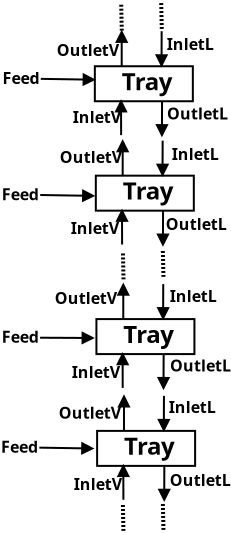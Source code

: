 <?xml version="1.0" encoding="UTF-8"?>
<dia:diagram xmlns:dia="http://www.lysator.liu.se/~alla/dia/">
  <dia:layer name="Background" visible="true">
    <dia:object type="Standard - Box" version="0" id="O0">
      <dia:attribute name="obj_pos">
        <dia:point val="20.45,20.2"/>
      </dia:attribute>
      <dia:attribute name="obj_bb">
        <dia:rectangle val="20.4,20.15;25.4,22"/>
      </dia:attribute>
      <dia:attribute name="elem_corner">
        <dia:point val="20.45,20.2"/>
      </dia:attribute>
      <dia:attribute name="elem_width">
        <dia:real val="4.9"/>
      </dia:attribute>
      <dia:attribute name="elem_height">
        <dia:real val="1.75"/>
      </dia:attribute>
      <dia:attribute name="show_background">
        <dia:boolean val="true"/>
      </dia:attribute>
    </dia:object>
    <dia:object type="Standard - Text" version="0" id="O1">
      <dia:attribute name="obj_pos">
        <dia:point val="21.793,21.396"/>
      </dia:attribute>
      <dia:attribute name="obj_bb">
        <dia:rectangle val="21.793,20.396;24.243,22.146"/>
      </dia:attribute>
      <dia:attribute name="text">
        <dia:composite type="text">
          <dia:attribute name="string">
            <dia:string>#Tray#</dia:string>
          </dia:attribute>
          <dia:attribute name="font">
            <dia:font family="sans" style="80" name="Helvetica"/>
          </dia:attribute>
          <dia:attribute name="height">
            <dia:real val="1.5"/>
          </dia:attribute>
          <dia:attribute name="pos">
            <dia:point val="21.793,21.396"/>
          </dia:attribute>
          <dia:attribute name="color">
            <dia:color val="#000000"/>
          </dia:attribute>
          <dia:attribute name="alignment">
            <dia:enum val="0"/>
          </dia:attribute>
        </dia:composite>
      </dia:attribute>
    </dia:object>
    <dia:object type="Standard - Line" version="0" id="O2">
      <dia:attribute name="obj_pos">
        <dia:point val="21.793,20.185"/>
      </dia:attribute>
      <dia:attribute name="obj_bb">
        <dia:rectangle val="21.293,18.384;22.293,20.235"/>
      </dia:attribute>
      <dia:attribute name="conn_endpoints">
        <dia:point val="21.793,20.185"/>
        <dia:point val="21.793,18.434"/>
      </dia:attribute>
      <dia:attribute name="numcp">
        <dia:int val="1"/>
      </dia:attribute>
      <dia:attribute name="end_arrow">
        <dia:enum val="3"/>
      </dia:attribute>
      <dia:attribute name="end_arrow_length">
        <dia:real val="0.5"/>
      </dia:attribute>
      <dia:attribute name="end_arrow_width">
        <dia:real val="0.5"/>
      </dia:attribute>
    </dia:object>
    <dia:object type="Standard - Line" version="0" id="O3">
      <dia:attribute name="obj_pos">
        <dia:point val="21.764,23.642"/>
      </dia:attribute>
      <dia:attribute name="obj_bb">
        <dia:rectangle val="21.26,21.858;22.26,23.692"/>
      </dia:attribute>
      <dia:attribute name="conn_endpoints">
        <dia:point val="21.764,23.642"/>
        <dia:point val="21.76,21.91"/>
      </dia:attribute>
      <dia:attribute name="numcp">
        <dia:int val="1"/>
      </dia:attribute>
      <dia:attribute name="end_arrow">
        <dia:enum val="3"/>
      </dia:attribute>
      <dia:attribute name="end_arrow_length">
        <dia:real val="0.5"/>
      </dia:attribute>
      <dia:attribute name="end_arrow_width">
        <dia:real val="0.5"/>
      </dia:attribute>
    </dia:object>
    <dia:object type="Standard - Line" version="0" id="O4">
      <dia:attribute name="obj_pos">
        <dia:point val="23.792,18.449"/>
      </dia:attribute>
      <dia:attribute name="obj_bb">
        <dia:rectangle val="23.285,18.399;24.285,20.252"/>
      </dia:attribute>
      <dia:attribute name="conn_endpoints">
        <dia:point val="23.792,18.449"/>
        <dia:point val="23.785,20.2"/>
      </dia:attribute>
      <dia:attribute name="numcp">
        <dia:int val="1"/>
      </dia:attribute>
      <dia:attribute name="end_arrow">
        <dia:enum val="3"/>
      </dia:attribute>
      <dia:attribute name="end_arrow_length">
        <dia:real val="0.5"/>
      </dia:attribute>
      <dia:attribute name="end_arrow_width">
        <dia:real val="0.5"/>
      </dia:attribute>
    </dia:object>
    <dia:object type="Standard - Line" version="0" id="O5">
      <dia:attribute name="obj_pos">
        <dia:point val="23.811,21.942"/>
      </dia:attribute>
      <dia:attribute name="obj_bb">
        <dia:rectangle val="23.305,21.892;24.305,23.745"/>
      </dia:attribute>
      <dia:attribute name="conn_endpoints">
        <dia:point val="23.811,21.942"/>
        <dia:point val="23.805,23.693"/>
      </dia:attribute>
      <dia:attribute name="numcp">
        <dia:int val="1"/>
      </dia:attribute>
      <dia:attribute name="end_arrow">
        <dia:enum val="3"/>
      </dia:attribute>
      <dia:attribute name="end_arrow_length">
        <dia:real val="0.5"/>
      </dia:attribute>
      <dia:attribute name="end_arrow_width">
        <dia:real val="0.5"/>
      </dia:attribute>
    </dia:object>
    <dia:object type="Standard - Box" version="0" id="O6">
      <dia:attribute name="obj_pos">
        <dia:point val="20.415,14.61"/>
      </dia:attribute>
      <dia:attribute name="obj_bb">
        <dia:rectangle val="20.364,14.559;25.364,16.41"/>
      </dia:attribute>
      <dia:attribute name="elem_corner">
        <dia:point val="20.415,14.61"/>
      </dia:attribute>
      <dia:attribute name="elem_width">
        <dia:real val="4.9"/>
      </dia:attribute>
      <dia:attribute name="elem_height">
        <dia:real val="1.75"/>
      </dia:attribute>
      <dia:attribute name="show_background">
        <dia:boolean val="true"/>
      </dia:attribute>
    </dia:object>
    <dia:object type="Standard - Text" version="0" id="O7">
      <dia:attribute name="obj_pos">
        <dia:point val="21.758,15.805"/>
      </dia:attribute>
      <dia:attribute name="obj_bb">
        <dia:rectangle val="21.758,14.805;24.208,16.555"/>
      </dia:attribute>
      <dia:attribute name="text">
        <dia:composite type="text">
          <dia:attribute name="string">
            <dia:string>#Tray#</dia:string>
          </dia:attribute>
          <dia:attribute name="font">
            <dia:font family="sans" style="80" name="Helvetica"/>
          </dia:attribute>
          <dia:attribute name="height">
            <dia:real val="1.5"/>
          </dia:attribute>
          <dia:attribute name="pos">
            <dia:point val="21.758,15.805"/>
          </dia:attribute>
          <dia:attribute name="color">
            <dia:color val="#000000"/>
          </dia:attribute>
          <dia:attribute name="alignment">
            <dia:enum val="0"/>
          </dia:attribute>
        </dia:composite>
      </dia:attribute>
    </dia:object>
    <dia:object type="Standard - Line" version="0" id="O8">
      <dia:attribute name="obj_pos">
        <dia:point val="21.758,14.594"/>
      </dia:attribute>
      <dia:attribute name="obj_bb">
        <dia:rectangle val="21.258,12.794;22.258,14.644"/>
      </dia:attribute>
      <dia:attribute name="conn_endpoints">
        <dia:point val="21.758,14.594"/>
        <dia:point val="21.758,12.844"/>
      </dia:attribute>
      <dia:attribute name="numcp">
        <dia:int val="1"/>
      </dia:attribute>
      <dia:attribute name="end_arrow">
        <dia:enum val="3"/>
      </dia:attribute>
      <dia:attribute name="end_arrow_length">
        <dia:real val="0.5"/>
      </dia:attribute>
      <dia:attribute name="end_arrow_width">
        <dia:real val="0.5"/>
      </dia:attribute>
    </dia:object>
    <dia:object type="Standard - Line" version="0" id="O9">
      <dia:attribute name="obj_pos">
        <dia:point val="21.729,18.052"/>
      </dia:attribute>
      <dia:attribute name="obj_bb">
        <dia:rectangle val="21.225,16.268;22.225,18.102"/>
      </dia:attribute>
      <dia:attribute name="conn_endpoints">
        <dia:point val="21.729,18.052"/>
        <dia:point val="21.725,16.319"/>
      </dia:attribute>
      <dia:attribute name="numcp">
        <dia:int val="1"/>
      </dia:attribute>
      <dia:attribute name="end_arrow">
        <dia:enum val="3"/>
      </dia:attribute>
      <dia:attribute name="end_arrow_length">
        <dia:real val="0.5"/>
      </dia:attribute>
      <dia:attribute name="end_arrow_width">
        <dia:real val="0.5"/>
      </dia:attribute>
    </dia:object>
    <dia:object type="Standard - Line" version="0" id="O10">
      <dia:attribute name="obj_pos">
        <dia:point val="23.756,12.858"/>
      </dia:attribute>
      <dia:attribute name="obj_bb">
        <dia:rectangle val="23.25,12.808;24.25,14.661"/>
      </dia:attribute>
      <dia:attribute name="conn_endpoints">
        <dia:point val="23.756,12.858"/>
        <dia:point val="23.75,14.61"/>
      </dia:attribute>
      <dia:attribute name="numcp">
        <dia:int val="1"/>
      </dia:attribute>
      <dia:attribute name="end_arrow">
        <dia:enum val="3"/>
      </dia:attribute>
      <dia:attribute name="end_arrow_length">
        <dia:real val="0.5"/>
      </dia:attribute>
      <dia:attribute name="end_arrow_width">
        <dia:real val="0.5"/>
      </dia:attribute>
    </dia:object>
    <dia:object type="Standard - Line" version="0" id="O11">
      <dia:attribute name="obj_pos">
        <dia:point val="23.776,16.351"/>
      </dia:attribute>
      <dia:attribute name="obj_bb">
        <dia:rectangle val="23.269,16.301;24.27,18.154"/>
      </dia:attribute>
      <dia:attribute name="conn_endpoints">
        <dia:point val="23.776,16.351"/>
        <dia:point val="23.769,18.103"/>
      </dia:attribute>
      <dia:attribute name="numcp">
        <dia:int val="1"/>
      </dia:attribute>
      <dia:attribute name="end_arrow">
        <dia:enum val="3"/>
      </dia:attribute>
      <dia:attribute name="end_arrow_length">
        <dia:real val="0.5"/>
      </dia:attribute>
      <dia:attribute name="end_arrow_width">
        <dia:real val="0.5"/>
      </dia:attribute>
    </dia:object>
    <dia:object type="Standard - Box" version="0" id="O12">
      <dia:attribute name="obj_pos">
        <dia:point val="20.385,7.439"/>
      </dia:attribute>
      <dia:attribute name="obj_bb">
        <dia:rectangle val="20.335,7.389;25.335,9.239"/>
      </dia:attribute>
      <dia:attribute name="elem_corner">
        <dia:point val="20.385,7.439"/>
      </dia:attribute>
      <dia:attribute name="elem_width">
        <dia:real val="4.9"/>
      </dia:attribute>
      <dia:attribute name="elem_height">
        <dia:real val="1.75"/>
      </dia:attribute>
      <dia:attribute name="show_background">
        <dia:boolean val="true"/>
      </dia:attribute>
    </dia:object>
    <dia:object type="Standard - Text" version="0" id="O13">
      <dia:attribute name="obj_pos">
        <dia:point val="21.728,8.635"/>
      </dia:attribute>
      <dia:attribute name="obj_bb">
        <dia:rectangle val="21.728,7.635;24.178,9.385"/>
      </dia:attribute>
      <dia:attribute name="text">
        <dia:composite type="text">
          <dia:attribute name="string">
            <dia:string>#Tray#</dia:string>
          </dia:attribute>
          <dia:attribute name="font">
            <dia:font family="sans" style="80" name="Helvetica"/>
          </dia:attribute>
          <dia:attribute name="height">
            <dia:real val="1.5"/>
          </dia:attribute>
          <dia:attribute name="pos">
            <dia:point val="21.728,8.635"/>
          </dia:attribute>
          <dia:attribute name="color">
            <dia:color val="#000000"/>
          </dia:attribute>
          <dia:attribute name="alignment">
            <dia:enum val="0"/>
          </dia:attribute>
        </dia:composite>
      </dia:attribute>
    </dia:object>
    <dia:object type="Standard - Line" version="0" id="O14">
      <dia:attribute name="obj_pos">
        <dia:point val="21.728,7.424"/>
      </dia:attribute>
      <dia:attribute name="obj_bb">
        <dia:rectangle val="21.228,5.623;22.228,7.474"/>
      </dia:attribute>
      <dia:attribute name="conn_endpoints">
        <dia:point val="21.728,7.424"/>
        <dia:point val="21.728,5.673"/>
      </dia:attribute>
      <dia:attribute name="numcp">
        <dia:int val="1"/>
      </dia:attribute>
      <dia:attribute name="end_arrow">
        <dia:enum val="3"/>
      </dia:attribute>
      <dia:attribute name="end_arrow_length">
        <dia:real val="0.5"/>
      </dia:attribute>
      <dia:attribute name="end_arrow_width">
        <dia:real val="0.5"/>
      </dia:attribute>
    </dia:object>
    <dia:object type="Standard - Line" version="0" id="O15">
      <dia:attribute name="obj_pos">
        <dia:point val="21.699,10.881"/>
      </dia:attribute>
      <dia:attribute name="obj_bb">
        <dia:rectangle val="21.195,9.097;22.195,10.931"/>
      </dia:attribute>
      <dia:attribute name="conn_endpoints">
        <dia:point val="21.699,10.881"/>
        <dia:point val="21.695,9.149"/>
      </dia:attribute>
      <dia:attribute name="numcp">
        <dia:int val="1"/>
      </dia:attribute>
      <dia:attribute name="end_arrow">
        <dia:enum val="3"/>
      </dia:attribute>
      <dia:attribute name="end_arrow_length">
        <dia:real val="0.5"/>
      </dia:attribute>
      <dia:attribute name="end_arrow_width">
        <dia:real val="0.5"/>
      </dia:attribute>
    </dia:object>
    <dia:object type="Standard - Line" version="0" id="O16">
      <dia:attribute name="obj_pos">
        <dia:point val="23.727,5.688"/>
      </dia:attribute>
      <dia:attribute name="obj_bb">
        <dia:rectangle val="23.22,5.638;24.221,7.491"/>
      </dia:attribute>
      <dia:attribute name="conn_endpoints">
        <dia:point val="23.727,5.688"/>
        <dia:point val="23.72,7.439"/>
      </dia:attribute>
      <dia:attribute name="numcp">
        <dia:int val="1"/>
      </dia:attribute>
      <dia:attribute name="end_arrow">
        <dia:enum val="3"/>
      </dia:attribute>
      <dia:attribute name="end_arrow_length">
        <dia:real val="0.5"/>
      </dia:attribute>
      <dia:attribute name="end_arrow_width">
        <dia:real val="0.5"/>
      </dia:attribute>
    </dia:object>
    <dia:object type="Standard - Line" version="0" id="O17">
      <dia:attribute name="obj_pos">
        <dia:point val="23.747,9.181"/>
      </dia:attribute>
      <dia:attribute name="obj_bb">
        <dia:rectangle val="23.24,9.131;24.24,10.984"/>
      </dia:attribute>
      <dia:attribute name="conn_endpoints">
        <dia:point val="23.747,9.181"/>
        <dia:point val="23.74,10.932"/>
      </dia:attribute>
      <dia:attribute name="numcp">
        <dia:int val="1"/>
      </dia:attribute>
      <dia:attribute name="end_arrow">
        <dia:enum val="3"/>
      </dia:attribute>
      <dia:attribute name="end_arrow_length">
        <dia:real val="0.5"/>
      </dia:attribute>
      <dia:attribute name="end_arrow_width">
        <dia:real val="0.5"/>
      </dia:attribute>
    </dia:object>
    <dia:object type="Standard - Line" version="0" id="O18">
      <dia:attribute name="obj_pos">
        <dia:point val="21.741,11.329"/>
      </dia:attribute>
      <dia:attribute name="obj_bb">
        <dia:rectangle val="21.639,11.227;21.873,12.725"/>
      </dia:attribute>
      <dia:attribute name="conn_endpoints">
        <dia:point val="21.741,11.329"/>
        <dia:point val="21.77,12.623"/>
      </dia:attribute>
      <dia:attribute name="numcp">
        <dia:int val="1"/>
      </dia:attribute>
      <dia:attribute name="line_width">
        <dia:real val="0.2"/>
      </dia:attribute>
      <dia:attribute name="line_style">
        <dia:enum val="4"/>
      </dia:attribute>
    </dia:object>
    <dia:object type="Standard - Line" version="0" id="O19">
      <dia:attribute name="obj_pos">
        <dia:point val="23.738,11.205"/>
      </dia:attribute>
      <dia:attribute name="obj_bb">
        <dia:rectangle val="23.636,11.103;23.869,12.601"/>
      </dia:attribute>
      <dia:attribute name="conn_endpoints">
        <dia:point val="23.738,11.205"/>
        <dia:point val="23.767,12.499"/>
      </dia:attribute>
      <dia:attribute name="numcp">
        <dia:int val="1"/>
      </dia:attribute>
      <dia:attribute name="line_width">
        <dia:real val="0.2"/>
      </dia:attribute>
      <dia:attribute name="line_style">
        <dia:enum val="4"/>
      </dia:attribute>
    </dia:object>
    <dia:object type="Standard - Box" version="0" id="O20">
      <dia:attribute name="obj_pos">
        <dia:point val="20.336,1.968"/>
      </dia:attribute>
      <dia:attribute name="obj_bb">
        <dia:rectangle val="20.286,1.918;25.286,3.768"/>
      </dia:attribute>
      <dia:attribute name="elem_corner">
        <dia:point val="20.336,1.968"/>
      </dia:attribute>
      <dia:attribute name="elem_width">
        <dia:real val="4.9"/>
      </dia:attribute>
      <dia:attribute name="elem_height">
        <dia:real val="1.75"/>
      </dia:attribute>
      <dia:attribute name="show_background">
        <dia:boolean val="true"/>
      </dia:attribute>
    </dia:object>
    <dia:object type="Standard - Text" version="0" id="O21">
      <dia:attribute name="obj_pos">
        <dia:point val="21.679,3.164"/>
      </dia:attribute>
      <dia:attribute name="obj_bb">
        <dia:rectangle val="21.679,2.164;24.129,3.914"/>
      </dia:attribute>
      <dia:attribute name="text">
        <dia:composite type="text">
          <dia:attribute name="string">
            <dia:string>#Tray#</dia:string>
          </dia:attribute>
          <dia:attribute name="font">
            <dia:font family="sans" style="80" name="Helvetica"/>
          </dia:attribute>
          <dia:attribute name="height">
            <dia:real val="1.5"/>
          </dia:attribute>
          <dia:attribute name="pos">
            <dia:point val="21.679,3.164"/>
          </dia:attribute>
          <dia:attribute name="color">
            <dia:color val="#000000"/>
          </dia:attribute>
          <dia:attribute name="alignment">
            <dia:enum val="0"/>
          </dia:attribute>
        </dia:composite>
      </dia:attribute>
    </dia:object>
    <dia:object type="Standard - Line" version="0" id="O22">
      <dia:attribute name="obj_pos">
        <dia:point val="21.679,1.953"/>
      </dia:attribute>
      <dia:attribute name="obj_bb">
        <dia:rectangle val="21.179,0.153;22.179,2.003"/>
      </dia:attribute>
      <dia:attribute name="conn_endpoints">
        <dia:point val="21.679,1.953"/>
        <dia:point val="21.679,0.203"/>
      </dia:attribute>
      <dia:attribute name="numcp">
        <dia:int val="1"/>
      </dia:attribute>
      <dia:attribute name="end_arrow">
        <dia:enum val="3"/>
      </dia:attribute>
      <dia:attribute name="end_arrow_length">
        <dia:real val="0.5"/>
      </dia:attribute>
      <dia:attribute name="end_arrow_width">
        <dia:real val="0.5"/>
      </dia:attribute>
    </dia:object>
    <dia:object type="Standard - Line" version="0" id="O23">
      <dia:attribute name="obj_pos">
        <dia:point val="21.65,5.411"/>
      </dia:attribute>
      <dia:attribute name="obj_bb">
        <dia:rectangle val="21.146,3.627;22.146,5.461"/>
      </dia:attribute>
      <dia:attribute name="conn_endpoints">
        <dia:point val="21.65,5.411"/>
        <dia:point val="21.646,3.678"/>
      </dia:attribute>
      <dia:attribute name="numcp">
        <dia:int val="1"/>
      </dia:attribute>
      <dia:attribute name="end_arrow">
        <dia:enum val="3"/>
      </dia:attribute>
      <dia:attribute name="end_arrow_length">
        <dia:real val="0.5"/>
      </dia:attribute>
      <dia:attribute name="end_arrow_width">
        <dia:real val="0.5"/>
      </dia:attribute>
    </dia:object>
    <dia:object type="Standard - Line" version="0" id="O24">
      <dia:attribute name="obj_pos">
        <dia:point val="23.677,0.217"/>
      </dia:attribute>
      <dia:attribute name="obj_bb">
        <dia:rectangle val="23.171,0.167;24.171,2.02"/>
      </dia:attribute>
      <dia:attribute name="conn_endpoints">
        <dia:point val="23.677,0.217"/>
        <dia:point val="23.671,1.968"/>
      </dia:attribute>
      <dia:attribute name="numcp">
        <dia:int val="1"/>
      </dia:attribute>
      <dia:attribute name="end_arrow">
        <dia:enum val="3"/>
      </dia:attribute>
      <dia:attribute name="end_arrow_length">
        <dia:real val="0.5"/>
      </dia:attribute>
      <dia:attribute name="end_arrow_width">
        <dia:real val="0.5"/>
      </dia:attribute>
    </dia:object>
    <dia:object type="Standard - Line" version="0" id="O25">
      <dia:attribute name="obj_pos">
        <dia:point val="23.697,3.71"/>
      </dia:attribute>
      <dia:attribute name="obj_bb">
        <dia:rectangle val="23.19,3.66;24.191,5.513"/>
      </dia:attribute>
      <dia:attribute name="conn_endpoints">
        <dia:point val="23.697,3.71"/>
        <dia:point val="23.69,5.461"/>
      </dia:attribute>
      <dia:attribute name="numcp">
        <dia:int val="1"/>
      </dia:attribute>
      <dia:attribute name="end_arrow">
        <dia:enum val="3"/>
      </dia:attribute>
      <dia:attribute name="end_arrow_length">
        <dia:real val="0.5"/>
      </dia:attribute>
      <dia:attribute name="end_arrow_width">
        <dia:real val="0.5"/>
      </dia:attribute>
    </dia:object>
    <dia:object type="Standard - Line" version="0" id="O26">
      <dia:attribute name="obj_pos">
        <dia:point val="23.738,23.855"/>
      </dia:attribute>
      <dia:attribute name="obj_bb">
        <dia:rectangle val="23.636,23.753;23.869,25.251"/>
      </dia:attribute>
      <dia:attribute name="conn_endpoints">
        <dia:point val="23.738,23.855"/>
        <dia:point val="23.767,25.149"/>
      </dia:attribute>
      <dia:attribute name="numcp">
        <dia:int val="1"/>
      </dia:attribute>
      <dia:attribute name="line_width">
        <dia:real val="0.2"/>
      </dia:attribute>
      <dia:attribute name="line_style">
        <dia:enum val="4"/>
      </dia:attribute>
    </dia:object>
    <dia:object type="Standard - Line" version="0" id="O27">
      <dia:attribute name="obj_pos">
        <dia:point val="21.738,23.905"/>
      </dia:attribute>
      <dia:attribute name="obj_bb">
        <dia:rectangle val="21.636,23.803;21.869,25.301"/>
      </dia:attribute>
      <dia:attribute name="conn_endpoints">
        <dia:point val="21.738,23.905"/>
        <dia:point val="21.767,25.199"/>
      </dia:attribute>
      <dia:attribute name="numcp">
        <dia:int val="1"/>
      </dia:attribute>
      <dia:attribute name="line_width">
        <dia:real val="0.2"/>
      </dia:attribute>
      <dia:attribute name="line_style">
        <dia:enum val="4"/>
      </dia:attribute>
    </dia:object>
    <dia:object type="Standard - Line" version="0" id="O28">
      <dia:attribute name="obj_pos">
        <dia:point val="23.654,-1.192"/>
      </dia:attribute>
      <dia:attribute name="obj_bb">
        <dia:rectangle val="23.552,-1.295;23.786,0.204"/>
      </dia:attribute>
      <dia:attribute name="conn_endpoints">
        <dia:point val="23.654,-1.192"/>
        <dia:point val="23.683,0.102"/>
      </dia:attribute>
      <dia:attribute name="numcp">
        <dia:int val="1"/>
      </dia:attribute>
      <dia:attribute name="line_width">
        <dia:real val="0.2"/>
      </dia:attribute>
      <dia:attribute name="line_style">
        <dia:enum val="4"/>
      </dia:attribute>
    </dia:object>
    <dia:object type="Standard - Line" version="0" id="O29">
      <dia:attribute name="obj_pos">
        <dia:point val="21.654,-1.109"/>
      </dia:attribute>
      <dia:attribute name="obj_bb">
        <dia:rectangle val="21.552,-1.211;21.786,0.288"/>
      </dia:attribute>
      <dia:attribute name="conn_endpoints">
        <dia:point val="21.654,-1.109"/>
        <dia:point val="21.683,0.186"/>
      </dia:attribute>
      <dia:attribute name="numcp">
        <dia:int val="1"/>
      </dia:attribute>
      <dia:attribute name="line_width">
        <dia:real val="0.2"/>
      </dia:attribute>
      <dia:attribute name="line_style">
        <dia:enum val="4"/>
      </dia:attribute>
    </dia:object>
    <dia:object type="Standard - Text" version="0" id="O30">
      <dia:attribute name="obj_pos">
        <dia:point val="23.886,10.155"/>
      </dia:attribute>
      <dia:attribute name="obj_bb">
        <dia:rectangle val="23.886,9.505;26.736,10.705"/>
      </dia:attribute>
      <dia:attribute name="text">
        <dia:composite type="text">
          <dia:attribute name="string">
            <dia:string>#OutletL#</dia:string>
          </dia:attribute>
          <dia:attribute name="font">
            <dia:font family="sans" style="80" name="Helvetica"/>
          </dia:attribute>
          <dia:attribute name="height">
            <dia:real val="1"/>
          </dia:attribute>
          <dia:attribute name="pos">
            <dia:point val="23.886,10.155"/>
          </dia:attribute>
          <dia:attribute name="color">
            <dia:color val="#000000"/>
          </dia:attribute>
          <dia:attribute name="alignment">
            <dia:enum val="0"/>
          </dia:attribute>
        </dia:composite>
      </dia:attribute>
    </dia:object>
    <dia:object type="Standard - Text" version="0" id="O31">
      <dia:attribute name="obj_pos">
        <dia:point val="18.586,6.805"/>
      </dia:attribute>
      <dia:attribute name="obj_bb">
        <dia:rectangle val="18.586,6.155;21.536,7.355"/>
      </dia:attribute>
      <dia:attribute name="text">
        <dia:composite type="text">
          <dia:attribute name="string">
            <dia:string>#OutletV#</dia:string>
          </dia:attribute>
          <dia:attribute name="font">
            <dia:font family="sans" style="80" name="Helvetica"/>
          </dia:attribute>
          <dia:attribute name="height">
            <dia:real val="1"/>
          </dia:attribute>
          <dia:attribute name="pos">
            <dia:point val="18.586,6.805"/>
          </dia:attribute>
          <dia:attribute name="color">
            <dia:color val="#000000"/>
          </dia:attribute>
          <dia:attribute name="alignment">
            <dia:enum val="0"/>
          </dia:attribute>
        </dia:composite>
      </dia:attribute>
    </dia:object>
    <dia:object type="Standard - Text" version="0" id="O32">
      <dia:attribute name="obj_pos">
        <dia:point val="24.186,6.655"/>
      </dia:attribute>
      <dia:attribute name="obj_bb">
        <dia:rectangle val="24.186,6.005;26.336,7.205"/>
      </dia:attribute>
      <dia:attribute name="text">
        <dia:composite type="text">
          <dia:attribute name="string">
            <dia:string>#InletL#</dia:string>
          </dia:attribute>
          <dia:attribute name="font">
            <dia:font family="sans" style="80" name="Helvetica"/>
          </dia:attribute>
          <dia:attribute name="height">
            <dia:real val="1"/>
          </dia:attribute>
          <dia:attribute name="pos">
            <dia:point val="24.186,6.655"/>
          </dia:attribute>
          <dia:attribute name="color">
            <dia:color val="#000000"/>
          </dia:attribute>
          <dia:attribute name="alignment">
            <dia:enum val="0"/>
          </dia:attribute>
        </dia:composite>
      </dia:attribute>
    </dia:object>
    <dia:object type="Standard - Text" version="0" id="O33">
      <dia:attribute name="obj_pos">
        <dia:point val="19.136,10.355"/>
      </dia:attribute>
      <dia:attribute name="obj_bb">
        <dia:rectangle val="19.136,9.705;21.386,10.905"/>
      </dia:attribute>
      <dia:attribute name="text">
        <dia:composite type="text">
          <dia:attribute name="string">
            <dia:string>#InletV#</dia:string>
          </dia:attribute>
          <dia:attribute name="font">
            <dia:font family="sans" style="80" name="Helvetica"/>
          </dia:attribute>
          <dia:attribute name="height">
            <dia:real val="1"/>
          </dia:attribute>
          <dia:attribute name="pos">
            <dia:point val="19.136,10.355"/>
          </dia:attribute>
          <dia:attribute name="color">
            <dia:color val="#000000"/>
          </dia:attribute>
          <dia:attribute name="alignment">
            <dia:enum val="0"/>
          </dia:attribute>
        </dia:composite>
      </dia:attribute>
    </dia:object>
    <dia:object type="Standard - Text" version="0" id="O34">
      <dia:attribute name="obj_pos">
        <dia:point val="18.436,1.455"/>
      </dia:attribute>
      <dia:attribute name="obj_bb">
        <dia:rectangle val="18.436,0.805;21.386,2.005"/>
      </dia:attribute>
      <dia:attribute name="text">
        <dia:composite type="text">
          <dia:attribute name="string">
            <dia:string>#OutletV#</dia:string>
          </dia:attribute>
          <dia:attribute name="font">
            <dia:font family="sans" style="80" name="Helvetica"/>
          </dia:attribute>
          <dia:attribute name="height">
            <dia:real val="1"/>
          </dia:attribute>
          <dia:attribute name="pos">
            <dia:point val="18.436,1.455"/>
          </dia:attribute>
          <dia:attribute name="color">
            <dia:color val="#000000"/>
          </dia:attribute>
          <dia:attribute name="alignment">
            <dia:enum val="0"/>
          </dia:attribute>
        </dia:composite>
      </dia:attribute>
    </dia:object>
    <dia:object type="Standard - Text" version="0" id="O35">
      <dia:attribute name="obj_pos">
        <dia:point val="19.236,4.805"/>
      </dia:attribute>
      <dia:attribute name="obj_bb">
        <dia:rectangle val="19.236,4.155;21.486,5.355"/>
      </dia:attribute>
      <dia:attribute name="text">
        <dia:composite type="text">
          <dia:attribute name="string">
            <dia:string>#InletV#</dia:string>
          </dia:attribute>
          <dia:attribute name="font">
            <dia:font family="sans" style="80" name="Helvetica"/>
          </dia:attribute>
          <dia:attribute name="height">
            <dia:real val="1"/>
          </dia:attribute>
          <dia:attribute name="pos">
            <dia:point val="19.236,4.805"/>
          </dia:attribute>
          <dia:attribute name="color">
            <dia:color val="#000000"/>
          </dia:attribute>
          <dia:attribute name="alignment">
            <dia:enum val="0"/>
          </dia:attribute>
        </dia:composite>
      </dia:attribute>
    </dia:object>
    <dia:object type="Standard - Text" version="0" id="O36">
      <dia:attribute name="obj_pos">
        <dia:point val="23.936,1.155"/>
      </dia:attribute>
      <dia:attribute name="obj_bb">
        <dia:rectangle val="23.936,0.505;26.086,1.705"/>
      </dia:attribute>
      <dia:attribute name="text">
        <dia:composite type="text">
          <dia:attribute name="string">
            <dia:string>#InletL#</dia:string>
          </dia:attribute>
          <dia:attribute name="font">
            <dia:font family="sans" style="80" name="Helvetica"/>
          </dia:attribute>
          <dia:attribute name="height">
            <dia:real val="1"/>
          </dia:attribute>
          <dia:attribute name="pos">
            <dia:point val="23.936,1.155"/>
          </dia:attribute>
          <dia:attribute name="color">
            <dia:color val="#000000"/>
          </dia:attribute>
          <dia:attribute name="alignment">
            <dia:enum val="0"/>
          </dia:attribute>
        </dia:composite>
      </dia:attribute>
    </dia:object>
    <dia:object type="Standard - Text" version="0" id="O37">
      <dia:attribute name="obj_pos">
        <dia:point val="23.944,4.636"/>
      </dia:attribute>
      <dia:attribute name="obj_bb">
        <dia:rectangle val="23.944,3.986;26.794,5.186"/>
      </dia:attribute>
      <dia:attribute name="text">
        <dia:composite type="text">
          <dia:attribute name="string">
            <dia:string>#OutletL#</dia:string>
          </dia:attribute>
          <dia:attribute name="font">
            <dia:font family="sans" style="80" name="Helvetica"/>
          </dia:attribute>
          <dia:attribute name="height">
            <dia:real val="1"/>
          </dia:attribute>
          <dia:attribute name="pos">
            <dia:point val="23.944,4.636"/>
          </dia:attribute>
          <dia:attribute name="color">
            <dia:color val="#000000"/>
          </dia:attribute>
          <dia:attribute name="alignment">
            <dia:enum val="0"/>
          </dia:attribute>
        </dia:composite>
      </dia:attribute>
    </dia:object>
    <dia:object type="Standard - Text" version="0" id="O38">
      <dia:attribute name="obj_pos">
        <dia:point val="19.286,23.155"/>
      </dia:attribute>
      <dia:attribute name="obj_bb">
        <dia:rectangle val="19.286,22.505;21.536,23.705"/>
      </dia:attribute>
      <dia:attribute name="text">
        <dia:composite type="text">
          <dia:attribute name="string">
            <dia:string>#InletV#</dia:string>
          </dia:attribute>
          <dia:attribute name="font">
            <dia:font family="sans" style="80" name="Helvetica"/>
          </dia:attribute>
          <dia:attribute name="height">
            <dia:real val="1"/>
          </dia:attribute>
          <dia:attribute name="pos">
            <dia:point val="19.286,23.155"/>
          </dia:attribute>
          <dia:attribute name="color">
            <dia:color val="#000000"/>
          </dia:attribute>
          <dia:attribute name="alignment">
            <dia:enum val="0"/>
          </dia:attribute>
        </dia:composite>
      </dia:attribute>
    </dia:object>
    <dia:object type="Standard - Text" version="0" id="O39">
      <dia:attribute name="obj_pos">
        <dia:point val="18.336,13.855"/>
      </dia:attribute>
      <dia:attribute name="obj_bb">
        <dia:rectangle val="18.336,13.205;21.286,14.405"/>
      </dia:attribute>
      <dia:attribute name="text">
        <dia:composite type="text">
          <dia:attribute name="string">
            <dia:string>#OutletV#</dia:string>
          </dia:attribute>
          <dia:attribute name="font">
            <dia:font family="sans" style="80" name="Helvetica"/>
          </dia:attribute>
          <dia:attribute name="height">
            <dia:real val="1"/>
          </dia:attribute>
          <dia:attribute name="pos">
            <dia:point val="18.336,13.855"/>
          </dia:attribute>
          <dia:attribute name="color">
            <dia:color val="#000000"/>
          </dia:attribute>
          <dia:attribute name="alignment">
            <dia:enum val="0"/>
          </dia:attribute>
        </dia:composite>
      </dia:attribute>
    </dia:object>
    <dia:object type="Standard - Text" version="0" id="O40">
      <dia:attribute name="obj_pos">
        <dia:point val="19.186,17.555"/>
      </dia:attribute>
      <dia:attribute name="obj_bb">
        <dia:rectangle val="19.186,16.905;21.436,18.105"/>
      </dia:attribute>
      <dia:attribute name="text">
        <dia:composite type="text">
          <dia:attribute name="string">
            <dia:string>#InletV#</dia:string>
          </dia:attribute>
          <dia:attribute name="font">
            <dia:font family="sans" style="80" name="Helvetica"/>
          </dia:attribute>
          <dia:attribute name="height">
            <dia:real val="1"/>
          </dia:attribute>
          <dia:attribute name="pos">
            <dia:point val="19.186,17.555"/>
          </dia:attribute>
          <dia:attribute name="color">
            <dia:color val="#000000"/>
          </dia:attribute>
          <dia:attribute name="alignment">
            <dia:enum val="0"/>
          </dia:attribute>
        </dia:composite>
      </dia:attribute>
    </dia:object>
    <dia:object type="Standard - Text" version="0" id="O41">
      <dia:attribute name="obj_pos">
        <dia:point val="18.536,19.592"/>
      </dia:attribute>
      <dia:attribute name="obj_bb">
        <dia:rectangle val="18.536,18.942;21.486,20.142"/>
      </dia:attribute>
      <dia:attribute name="text">
        <dia:composite type="text">
          <dia:attribute name="string">
            <dia:string>#OutletV#</dia:string>
          </dia:attribute>
          <dia:attribute name="font">
            <dia:font family="sans" style="80" name="Helvetica"/>
          </dia:attribute>
          <dia:attribute name="height">
            <dia:real val="1"/>
          </dia:attribute>
          <dia:attribute name="pos">
            <dia:point val="18.536,19.592"/>
          </dia:attribute>
          <dia:attribute name="color">
            <dia:color val="#000000"/>
          </dia:attribute>
          <dia:attribute name="alignment">
            <dia:enum val="0"/>
          </dia:attribute>
        </dia:composite>
      </dia:attribute>
    </dia:object>
    <dia:object type="Standard - Text" version="0" id="O42">
      <dia:attribute name="obj_pos">
        <dia:point val="24.086,22.955"/>
      </dia:attribute>
      <dia:attribute name="obj_bb">
        <dia:rectangle val="24.086,22.305;26.936,23.505"/>
      </dia:attribute>
      <dia:attribute name="text">
        <dia:composite type="text">
          <dia:attribute name="string">
            <dia:string>#OutletL#</dia:string>
          </dia:attribute>
          <dia:attribute name="font">
            <dia:font family="sans" style="80" name="Helvetica"/>
          </dia:attribute>
          <dia:attribute name="height">
            <dia:real val="1"/>
          </dia:attribute>
          <dia:attribute name="pos">
            <dia:point val="24.086,22.955"/>
          </dia:attribute>
          <dia:attribute name="color">
            <dia:color val="#000000"/>
          </dia:attribute>
          <dia:attribute name="alignment">
            <dia:enum val="0"/>
          </dia:attribute>
        </dia:composite>
      </dia:attribute>
    </dia:object>
    <dia:object type="Standard - Text" version="0" id="O43">
      <dia:attribute name="obj_pos">
        <dia:point val="24.036,19.305"/>
      </dia:attribute>
      <dia:attribute name="obj_bb">
        <dia:rectangle val="24.036,18.655;26.186,19.855"/>
      </dia:attribute>
      <dia:attribute name="text">
        <dia:composite type="text">
          <dia:attribute name="string">
            <dia:string>#InletL#</dia:string>
          </dia:attribute>
          <dia:attribute name="font">
            <dia:font family="sans" style="80" name="Helvetica"/>
          </dia:attribute>
          <dia:attribute name="height">
            <dia:real val="1"/>
          </dia:attribute>
          <dia:attribute name="pos">
            <dia:point val="24.036,19.305"/>
          </dia:attribute>
          <dia:attribute name="color">
            <dia:color val="#000000"/>
          </dia:attribute>
          <dia:attribute name="alignment">
            <dia:enum val="0"/>
          </dia:attribute>
        </dia:composite>
      </dia:attribute>
    </dia:object>
    <dia:object type="Standard - Text" version="0" id="O44">
      <dia:attribute name="obj_pos">
        <dia:point val="24.086,13.755"/>
      </dia:attribute>
      <dia:attribute name="obj_bb">
        <dia:rectangle val="24.086,13.105;26.236,14.305"/>
      </dia:attribute>
      <dia:attribute name="text">
        <dia:composite type="text">
          <dia:attribute name="string">
            <dia:string>#InletL#</dia:string>
          </dia:attribute>
          <dia:attribute name="font">
            <dia:font family="sans" style="80" name="Helvetica"/>
          </dia:attribute>
          <dia:attribute name="height">
            <dia:real val="1"/>
          </dia:attribute>
          <dia:attribute name="pos">
            <dia:point val="24.086,13.755"/>
          </dia:attribute>
          <dia:attribute name="color">
            <dia:color val="#000000"/>
          </dia:attribute>
          <dia:attribute name="alignment">
            <dia:enum val="0"/>
          </dia:attribute>
        </dia:composite>
      </dia:attribute>
    </dia:object>
    <dia:object type="Standard - Text" version="0" id="O45">
      <dia:attribute name="obj_pos">
        <dia:point val="24.094,17.236"/>
      </dia:attribute>
      <dia:attribute name="obj_bb">
        <dia:rectangle val="24.094,16.586;26.944,17.786"/>
      </dia:attribute>
      <dia:attribute name="text">
        <dia:composite type="text">
          <dia:attribute name="string">
            <dia:string>#OutletL#</dia:string>
          </dia:attribute>
          <dia:attribute name="font">
            <dia:font family="sans" style="80" name="Helvetica"/>
          </dia:attribute>
          <dia:attribute name="height">
            <dia:real val="1"/>
          </dia:attribute>
          <dia:attribute name="pos">
            <dia:point val="24.094,17.236"/>
          </dia:attribute>
          <dia:attribute name="color">
            <dia:color val="#000000"/>
          </dia:attribute>
          <dia:attribute name="alignment">
            <dia:enum val="0"/>
          </dia:attribute>
        </dia:composite>
      </dia:attribute>
    </dia:object>
    <dia:object type="Standard - Line" version="0" id="O46">
      <dia:attribute name="obj_pos">
        <dia:point val="17.605,8.406"/>
      </dia:attribute>
      <dia:attribute name="obj_bb">
        <dia:rectangle val="17.554,7.949;20.355,8.95"/>
      </dia:attribute>
      <dia:attribute name="conn_endpoints">
        <dia:point val="17.605,8.406"/>
        <dia:point val="20.297,8.449"/>
      </dia:attribute>
      <dia:attribute name="numcp">
        <dia:int val="1"/>
      </dia:attribute>
      <dia:attribute name="end_arrow">
        <dia:enum val="3"/>
      </dia:attribute>
      <dia:attribute name="end_arrow_length">
        <dia:real val="0.5"/>
      </dia:attribute>
      <dia:attribute name="end_arrow_width">
        <dia:real val="0.5"/>
      </dia:attribute>
    </dia:object>
    <dia:object type="Standard - Text" version="0" id="O47">
      <dia:attribute name="obj_pos">
        <dia:point val="15.687,8.662"/>
      </dia:attribute>
      <dia:attribute name="obj_bb">
        <dia:rectangle val="15.687,7.991;17.608,9.255"/>
      </dia:attribute>
      <dia:attribute name="text">
        <dia:composite type="text">
          <dia:attribute name="string">
            <dia:string>#Feed#</dia:string>
          </dia:attribute>
          <dia:attribute name="font">
            <dia:font family="sans" style="80" name="Helvetica"/>
          </dia:attribute>
          <dia:attribute name="height">
            <dia:real val="1"/>
          </dia:attribute>
          <dia:attribute name="pos">
            <dia:point val="15.687,8.662"/>
          </dia:attribute>
          <dia:attribute name="color">
            <dia:color val="#000000"/>
          </dia:attribute>
          <dia:attribute name="alignment">
            <dia:enum val="0"/>
          </dia:attribute>
        </dia:composite>
      </dia:attribute>
    </dia:object>
    <dia:object type="Standard - Line" version="0" id="O48">
      <dia:attribute name="obj_pos">
        <dia:point val="17.633,2.598"/>
      </dia:attribute>
      <dia:attribute name="obj_bb">
        <dia:rectangle val="17.582,2.141;20.383,3.142"/>
      </dia:attribute>
      <dia:attribute name="conn_endpoints">
        <dia:point val="17.633,2.598"/>
        <dia:point val="20.325,2.641"/>
      </dia:attribute>
      <dia:attribute name="numcp">
        <dia:int val="1"/>
      </dia:attribute>
      <dia:attribute name="end_arrow">
        <dia:enum val="3"/>
      </dia:attribute>
      <dia:attribute name="end_arrow_length">
        <dia:real val="0.5"/>
      </dia:attribute>
      <dia:attribute name="end_arrow_width">
        <dia:real val="0.5"/>
      </dia:attribute>
    </dia:object>
    <dia:object type="Standard - Text" version="0" id="O49">
      <dia:attribute name="obj_pos">
        <dia:point val="15.715,2.854"/>
      </dia:attribute>
      <dia:attribute name="obj_bb">
        <dia:rectangle val="15.715,2.183;17.636,3.447"/>
      </dia:attribute>
      <dia:attribute name="text">
        <dia:composite type="text">
          <dia:attribute name="string">
            <dia:string>#Feed#</dia:string>
          </dia:attribute>
          <dia:attribute name="font">
            <dia:font family="sans" style="80" name="Helvetica"/>
          </dia:attribute>
          <dia:attribute name="height">
            <dia:real val="1"/>
          </dia:attribute>
          <dia:attribute name="pos">
            <dia:point val="15.715,2.854"/>
          </dia:attribute>
          <dia:attribute name="color">
            <dia:color val="#000000"/>
          </dia:attribute>
          <dia:attribute name="alignment">
            <dia:enum val="0"/>
          </dia:attribute>
        </dia:composite>
      </dia:attribute>
    </dia:object>
    <dia:object type="Standard - Line" version="0" id="O50">
      <dia:attribute name="obj_pos">
        <dia:point val="17.598,15.542"/>
      </dia:attribute>
      <dia:attribute name="obj_bb">
        <dia:rectangle val="17.547,15.055;20.325,16.056"/>
      </dia:attribute>
      <dia:attribute name="conn_endpoints">
        <dia:point val="17.598,15.542"/>
        <dia:point val="20.273,15.555"/>
      </dia:attribute>
      <dia:attribute name="numcp">
        <dia:int val="1"/>
      </dia:attribute>
      <dia:attribute name="end_arrow">
        <dia:enum val="3"/>
      </dia:attribute>
      <dia:attribute name="end_arrow_length">
        <dia:real val="0.5"/>
      </dia:attribute>
      <dia:attribute name="end_arrow_width">
        <dia:real val="0.5"/>
      </dia:attribute>
    </dia:object>
    <dia:object type="Standard - Text" version="0" id="O51">
      <dia:attribute name="obj_pos">
        <dia:point val="15.68,15.797"/>
      </dia:attribute>
      <dia:attribute name="obj_bb">
        <dia:rectangle val="15.68,15.126;17.601,16.39"/>
      </dia:attribute>
      <dia:attribute name="text">
        <dia:composite type="text">
          <dia:attribute name="string">
            <dia:string>#Feed#</dia:string>
          </dia:attribute>
          <dia:attribute name="font">
            <dia:font family="sans" style="80" name="Helvetica"/>
          </dia:attribute>
          <dia:attribute name="height">
            <dia:real val="1"/>
          </dia:attribute>
          <dia:attribute name="pos">
            <dia:point val="15.68,15.797"/>
          </dia:attribute>
          <dia:attribute name="color">
            <dia:color val="#000000"/>
          </dia:attribute>
          <dia:attribute name="alignment">
            <dia:enum val="0"/>
          </dia:attribute>
        </dia:composite>
      </dia:attribute>
    </dia:object>
    <dia:object type="Standard - Line" version="0" id="O52">
      <dia:attribute name="obj_pos">
        <dia:point val="17.562,21.038"/>
      </dia:attribute>
      <dia:attribute name="obj_bb">
        <dia:rectangle val="17.511,20.58;20.312,21.582"/>
      </dia:attribute>
      <dia:attribute name="conn_endpoints">
        <dia:point val="17.562,21.038"/>
        <dia:point val="20.254,21.081"/>
      </dia:attribute>
      <dia:attribute name="numcp">
        <dia:int val="1"/>
      </dia:attribute>
      <dia:attribute name="end_arrow">
        <dia:enum val="3"/>
      </dia:attribute>
      <dia:attribute name="end_arrow_length">
        <dia:real val="0.5"/>
      </dia:attribute>
      <dia:attribute name="end_arrow_width">
        <dia:real val="0.5"/>
      </dia:attribute>
    </dia:object>
    <dia:object type="Standard - Text" version="0" id="O53">
      <dia:attribute name="obj_pos">
        <dia:point val="15.644,21.294"/>
      </dia:attribute>
      <dia:attribute name="obj_bb">
        <dia:rectangle val="15.644,20.623;17.566,21.886"/>
      </dia:attribute>
      <dia:attribute name="text">
        <dia:composite type="text">
          <dia:attribute name="string">
            <dia:string>#Feed#</dia:string>
          </dia:attribute>
          <dia:attribute name="font">
            <dia:font family="sans" style="80" name="Helvetica"/>
          </dia:attribute>
          <dia:attribute name="height">
            <dia:real val="1"/>
          </dia:attribute>
          <dia:attribute name="pos">
            <dia:point val="15.644,21.294"/>
          </dia:attribute>
          <dia:attribute name="color">
            <dia:color val="#000000"/>
          </dia:attribute>
          <dia:attribute name="alignment">
            <dia:enum val="0"/>
          </dia:attribute>
        </dia:composite>
      </dia:attribute>
    </dia:object>
  </dia:layer>
</dia:diagram>
